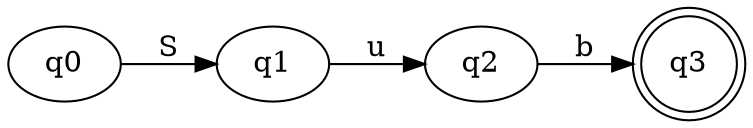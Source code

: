 digraph G {
rankdir=LR;
q0 -> q1 [label="S"];
q1 -> q2 [label="u"];
q2 -> q3 [label="b"];
q3 [shape=doublecircle];
}